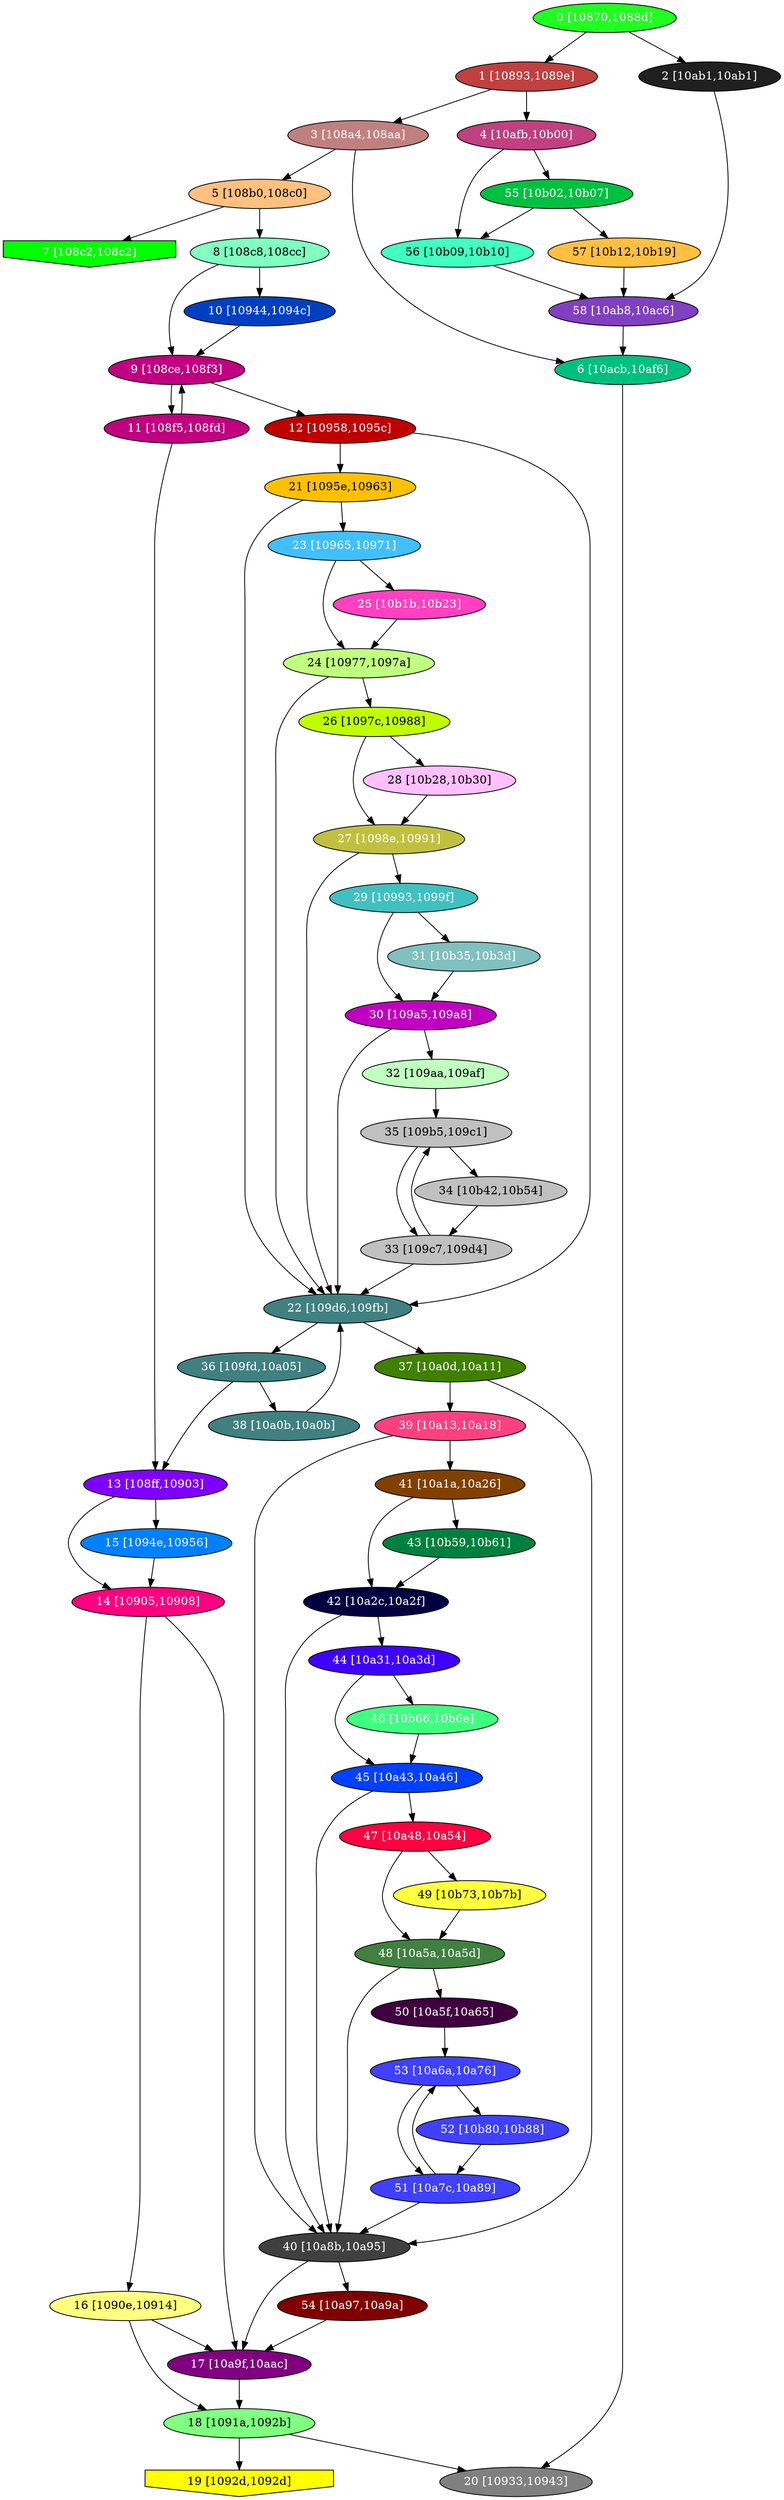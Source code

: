 diGraph libnss3{
	libnss3_0  [style=filled fillcolor="#20FF20" fontcolor="#ffffff" shape=oval label="0 [10870,1088d]"]
	libnss3_1  [style=filled fillcolor="#C04040" fontcolor="#ffffff" shape=oval label="1 [10893,1089e]"]
	libnss3_2  [style=filled fillcolor="#202020" fontcolor="#ffffff" shape=oval label="2 [10ab1,10ab1]"]
	libnss3_3  [style=filled fillcolor="#C08080" fontcolor="#ffffff" shape=oval label="3 [108a4,108aa]"]
	libnss3_4  [style=filled fillcolor="#C04080" fontcolor="#ffffff" shape=oval label="4 [10afb,10b00]"]
	libnss3_5  [style=filled fillcolor="#FFC080" fontcolor="#000000" shape=oval label="5 [108b0,108c0]"]
	libnss3_6  [style=filled fillcolor="#00C080" fontcolor="#ffffff" shape=oval label="6 [10acb,10af6]"]
	libnss3_7  [style=filled fillcolor="#00FF00" fontcolor="#ffffff" shape=invhouse label="7 [108c2,108c2]"]
	libnss3_8  [style=filled fillcolor="#80FFC0" fontcolor="#000000" shape=oval label="8 [108c8,108cc]"]
	libnss3_9  [style=filled fillcolor="#C00080" fontcolor="#ffffff" shape=oval label="9 [108ce,108f3]"]
	libnss3_a  [style=filled fillcolor="#0040C0" fontcolor="#ffffff" shape=oval label="10 [10944,1094c]"]
	libnss3_b  [style=filled fillcolor="#C00080" fontcolor="#ffffff" shape=oval label="11 [108f5,108fd]"]
	libnss3_c  [style=filled fillcolor="#C00000" fontcolor="#ffffff" shape=oval label="12 [10958,1095c]"]
	libnss3_d  [style=filled fillcolor="#8000FF" fontcolor="#ffffff" shape=oval label="13 [108ff,10903]"]
	libnss3_e  [style=filled fillcolor="#FF0080" fontcolor="#ffffff" shape=oval label="14 [10905,10908]"]
	libnss3_f  [style=filled fillcolor="#0080FF" fontcolor="#ffffff" shape=oval label="15 [1094e,10956]"]
	libnss3_10  [style=filled fillcolor="#FFFF80" fontcolor="#000000" shape=oval label="16 [1090e,10914]"]
	libnss3_11  [style=filled fillcolor="#800080" fontcolor="#ffffff" shape=oval label="17 [10a9f,10aac]"]
	libnss3_12  [style=filled fillcolor="#80FF80" fontcolor="#000000" shape=oval label="18 [1091a,1092b]"]
	libnss3_13  [style=filled fillcolor="#FFFF00" fontcolor="#000000" shape=invhouse label="19 [1092d,1092d]"]
	libnss3_14  [style=filled fillcolor="#808080" fontcolor="#ffffff" shape=oval label="20 [10933,10943]"]
	libnss3_15  [style=filled fillcolor="#FFC000" fontcolor="#000000" shape=oval label="21 [1095e,10963]"]
	libnss3_16  [style=filled fillcolor="#408080" fontcolor="#ffffff" shape=oval label="22 [109d6,109fb]"]
	libnss3_17  [style=filled fillcolor="#40C0FF" fontcolor="#ffffff" shape=oval label="23 [10965,10971]"]
	libnss3_18  [style=filled fillcolor="#C0FF80" fontcolor="#000000" shape=oval label="24 [10977,1097a]"]
	libnss3_19  [style=filled fillcolor="#FF40C0" fontcolor="#ffffff" shape=oval label="25 [10b1b,10b23]"]
	libnss3_1a  [style=filled fillcolor="#C0FF00" fontcolor="#000000" shape=oval label="26 [1097c,10988]"]
	libnss3_1b  [style=filled fillcolor="#C0C040" fontcolor="#ffffff" shape=oval label="27 [1098e,10991]"]
	libnss3_1c  [style=filled fillcolor="#FFC0FF" fontcolor="#000000" shape=oval label="28 [10b28,10b30]"]
	libnss3_1d  [style=filled fillcolor="#40C0C0" fontcolor="#ffffff" shape=oval label="29 [10993,1099f]"]
	libnss3_1e  [style=filled fillcolor="#C000C0" fontcolor="#ffffff" shape=oval label="30 [109a5,109a8]"]
	libnss3_1f  [style=filled fillcolor="#80C0C0" fontcolor="#ffffff" shape=oval label="31 [10b35,10b3d]"]
	libnss3_20  [style=filled fillcolor="#C0FFC0" fontcolor="#000000" shape=oval label="32 [109aa,109af]"]
	libnss3_21  [style=filled fillcolor="#C0C0C0" fontcolor="#000000" shape=oval label="33 [109c7,109d4]"]
	libnss3_22  [style=filled fillcolor="#C0C0C0" fontcolor="#000000" shape=oval label="34 [10b42,10b54]"]
	libnss3_23  [style=filled fillcolor="#C0C0C0" fontcolor="#000000" shape=oval label="35 [109b5,109c1]"]
	libnss3_24  [style=filled fillcolor="#408080" fontcolor="#ffffff" shape=oval label="36 [109fd,10a05]"]
	libnss3_25  [style=filled fillcolor="#408000" fontcolor="#ffffff" shape=oval label="37 [10a0d,10a11]"]
	libnss3_26  [style=filled fillcolor="#408080" fontcolor="#ffffff" shape=oval label="38 [10a0b,10a0b]"]
	libnss3_27  [style=filled fillcolor="#FF4080" fontcolor="#ffffff" shape=oval label="39 [10a13,10a18]"]
	libnss3_28  [style=filled fillcolor="#404040" fontcolor="#ffffff" shape=oval label="40 [10a8b,10a95]"]
	libnss3_29  [style=filled fillcolor="#804000" fontcolor="#ffffff" shape=oval label="41 [10a1a,10a26]"]
	libnss3_2a  [style=filled fillcolor="#000040" fontcolor="#ffffff" shape=oval label="42 [10a2c,10a2f]"]
	libnss3_2b  [style=filled fillcolor="#008040" fontcolor="#ffffff" shape=oval label="43 [10b59,10b61]"]
	libnss3_2c  [style=filled fillcolor="#4000FF" fontcolor="#ffffff" shape=oval label="44 [10a31,10a3d]"]
	libnss3_2d  [style=filled fillcolor="#0040FF" fontcolor="#ffffff" shape=oval label="45 [10a43,10a46]"]
	libnss3_2e  [style=filled fillcolor="#40FF80" fontcolor="#ffffff" shape=oval label="46 [10b66,10b6e]"]
	libnss3_2f  [style=filled fillcolor="#FF0040" fontcolor="#ffffff" shape=oval label="47 [10a48,10a54]"]
	libnss3_30  [style=filled fillcolor="#408040" fontcolor="#ffffff" shape=oval label="48 [10a5a,10a5d]"]
	libnss3_31  [style=filled fillcolor="#FFFF40" fontcolor="#000000" shape=oval label="49 [10b73,10b7b]"]
	libnss3_32  [style=filled fillcolor="#400040" fontcolor="#ffffff" shape=oval label="50 [10a5f,10a65]"]
	libnss3_33  [style=filled fillcolor="#4040FF" fontcolor="#ffffff" shape=oval label="51 [10a7c,10a89]"]
	libnss3_34  [style=filled fillcolor="#4040FF" fontcolor="#ffffff" shape=oval label="52 [10b80,10b88]"]
	libnss3_35  [style=filled fillcolor="#4040FF" fontcolor="#ffffff" shape=oval label="53 [10a6a,10a76]"]
	libnss3_36  [style=filled fillcolor="#800000" fontcolor="#ffffff" shape=oval label="54 [10a97,10a9a]"]
	libnss3_37  [style=filled fillcolor="#00C040" fontcolor="#ffffff" shape=oval label="55 [10b02,10b07]"]
	libnss3_38  [style=filled fillcolor="#40FFC0" fontcolor="#000000" shape=oval label="56 [10b09,10b10]"]
	libnss3_39  [style=filled fillcolor="#FFC040" fontcolor="#000000" shape=oval label="57 [10b12,10b19]"]
	libnss3_3a  [style=filled fillcolor="#8040C0" fontcolor="#ffffff" shape=oval label="58 [10ab8,10ac6]"]

	libnss3_0 -> libnss3_1
	libnss3_0 -> libnss3_2
	libnss3_1 -> libnss3_3
	libnss3_1 -> libnss3_4
	libnss3_2 -> libnss3_3a
	libnss3_3 -> libnss3_5
	libnss3_3 -> libnss3_6
	libnss3_4 -> libnss3_37
	libnss3_4 -> libnss3_38
	libnss3_5 -> libnss3_7
	libnss3_5 -> libnss3_8
	libnss3_6 -> libnss3_14
	libnss3_8 -> libnss3_9
	libnss3_8 -> libnss3_a
	libnss3_9 -> libnss3_b
	libnss3_9 -> libnss3_c
	libnss3_a -> libnss3_9
	libnss3_b -> libnss3_9
	libnss3_b -> libnss3_d
	libnss3_c -> libnss3_15
	libnss3_c -> libnss3_16
	libnss3_d -> libnss3_e
	libnss3_d -> libnss3_f
	libnss3_e -> libnss3_10
	libnss3_e -> libnss3_11
	libnss3_f -> libnss3_e
	libnss3_10 -> libnss3_11
	libnss3_10 -> libnss3_12
	libnss3_11 -> libnss3_12
	libnss3_12 -> libnss3_13
	libnss3_12 -> libnss3_14
	libnss3_15 -> libnss3_16
	libnss3_15 -> libnss3_17
	libnss3_16 -> libnss3_24
	libnss3_16 -> libnss3_25
	libnss3_17 -> libnss3_18
	libnss3_17 -> libnss3_19
	libnss3_18 -> libnss3_16
	libnss3_18 -> libnss3_1a
	libnss3_19 -> libnss3_18
	libnss3_1a -> libnss3_1b
	libnss3_1a -> libnss3_1c
	libnss3_1b -> libnss3_16
	libnss3_1b -> libnss3_1d
	libnss3_1c -> libnss3_1b
	libnss3_1d -> libnss3_1e
	libnss3_1d -> libnss3_1f
	libnss3_1e -> libnss3_16
	libnss3_1e -> libnss3_20
	libnss3_1f -> libnss3_1e
	libnss3_20 -> libnss3_23
	libnss3_21 -> libnss3_16
	libnss3_21 -> libnss3_23
	libnss3_22 -> libnss3_21
	libnss3_23 -> libnss3_21
	libnss3_23 -> libnss3_22
	libnss3_24 -> libnss3_d
	libnss3_24 -> libnss3_26
	libnss3_25 -> libnss3_27
	libnss3_25 -> libnss3_28
	libnss3_26 -> libnss3_16
	libnss3_27 -> libnss3_28
	libnss3_27 -> libnss3_29
	libnss3_28 -> libnss3_11
	libnss3_28 -> libnss3_36
	libnss3_29 -> libnss3_2a
	libnss3_29 -> libnss3_2b
	libnss3_2a -> libnss3_28
	libnss3_2a -> libnss3_2c
	libnss3_2b -> libnss3_2a
	libnss3_2c -> libnss3_2d
	libnss3_2c -> libnss3_2e
	libnss3_2d -> libnss3_28
	libnss3_2d -> libnss3_2f
	libnss3_2e -> libnss3_2d
	libnss3_2f -> libnss3_30
	libnss3_2f -> libnss3_31
	libnss3_30 -> libnss3_28
	libnss3_30 -> libnss3_32
	libnss3_31 -> libnss3_30
	libnss3_32 -> libnss3_35
	libnss3_33 -> libnss3_28
	libnss3_33 -> libnss3_35
	libnss3_34 -> libnss3_33
	libnss3_35 -> libnss3_33
	libnss3_35 -> libnss3_34
	libnss3_36 -> libnss3_11
	libnss3_37 -> libnss3_38
	libnss3_37 -> libnss3_39
	libnss3_38 -> libnss3_3a
	libnss3_39 -> libnss3_3a
	libnss3_3a -> libnss3_6
}